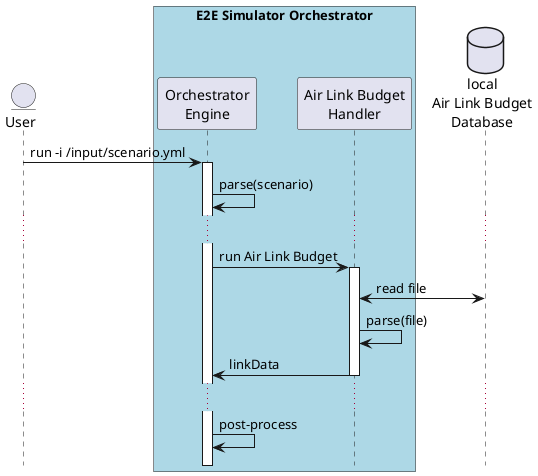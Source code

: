 @startuml
hide footbox
!pragma teoz true

entity "User" as u

box "E2E Simulator Orchestrator" #LightBlue
participant "Orchestrator\nEngine" as orch
participant "Air Link Budget\nHandler" as hndl
end box

database "local\nAir Link Budget\nDatabase" as srv

u -> orch: run -i /input/scenario.yml
activate orch
orch -> orch: parse(scenario)
...
orch -> hndl: run Air Link Budget
activate hndl
hndl <-> srv: read file
hndl -> hndl: parse(file)
hndl -> orch: linkData
deactivate hndl
...
orch -> orch: post-process


@enduml